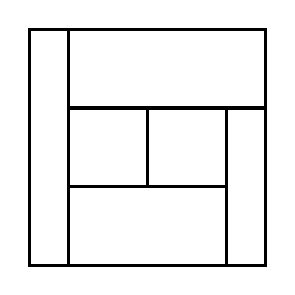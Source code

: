 \begin{tikzpicture}[very thick, scale=.5]
    \draw (0,0) rectangle (1,6);
    \draw (1,4) rectangle (6,6);
    \draw (1,2) rectangle (3,4);
    \draw (3,2) rectangle (5,4);
    \draw (1,0) rectangle (5,2);
    \draw (5,0) rectangle (6,4);
\end{tikzpicture}

